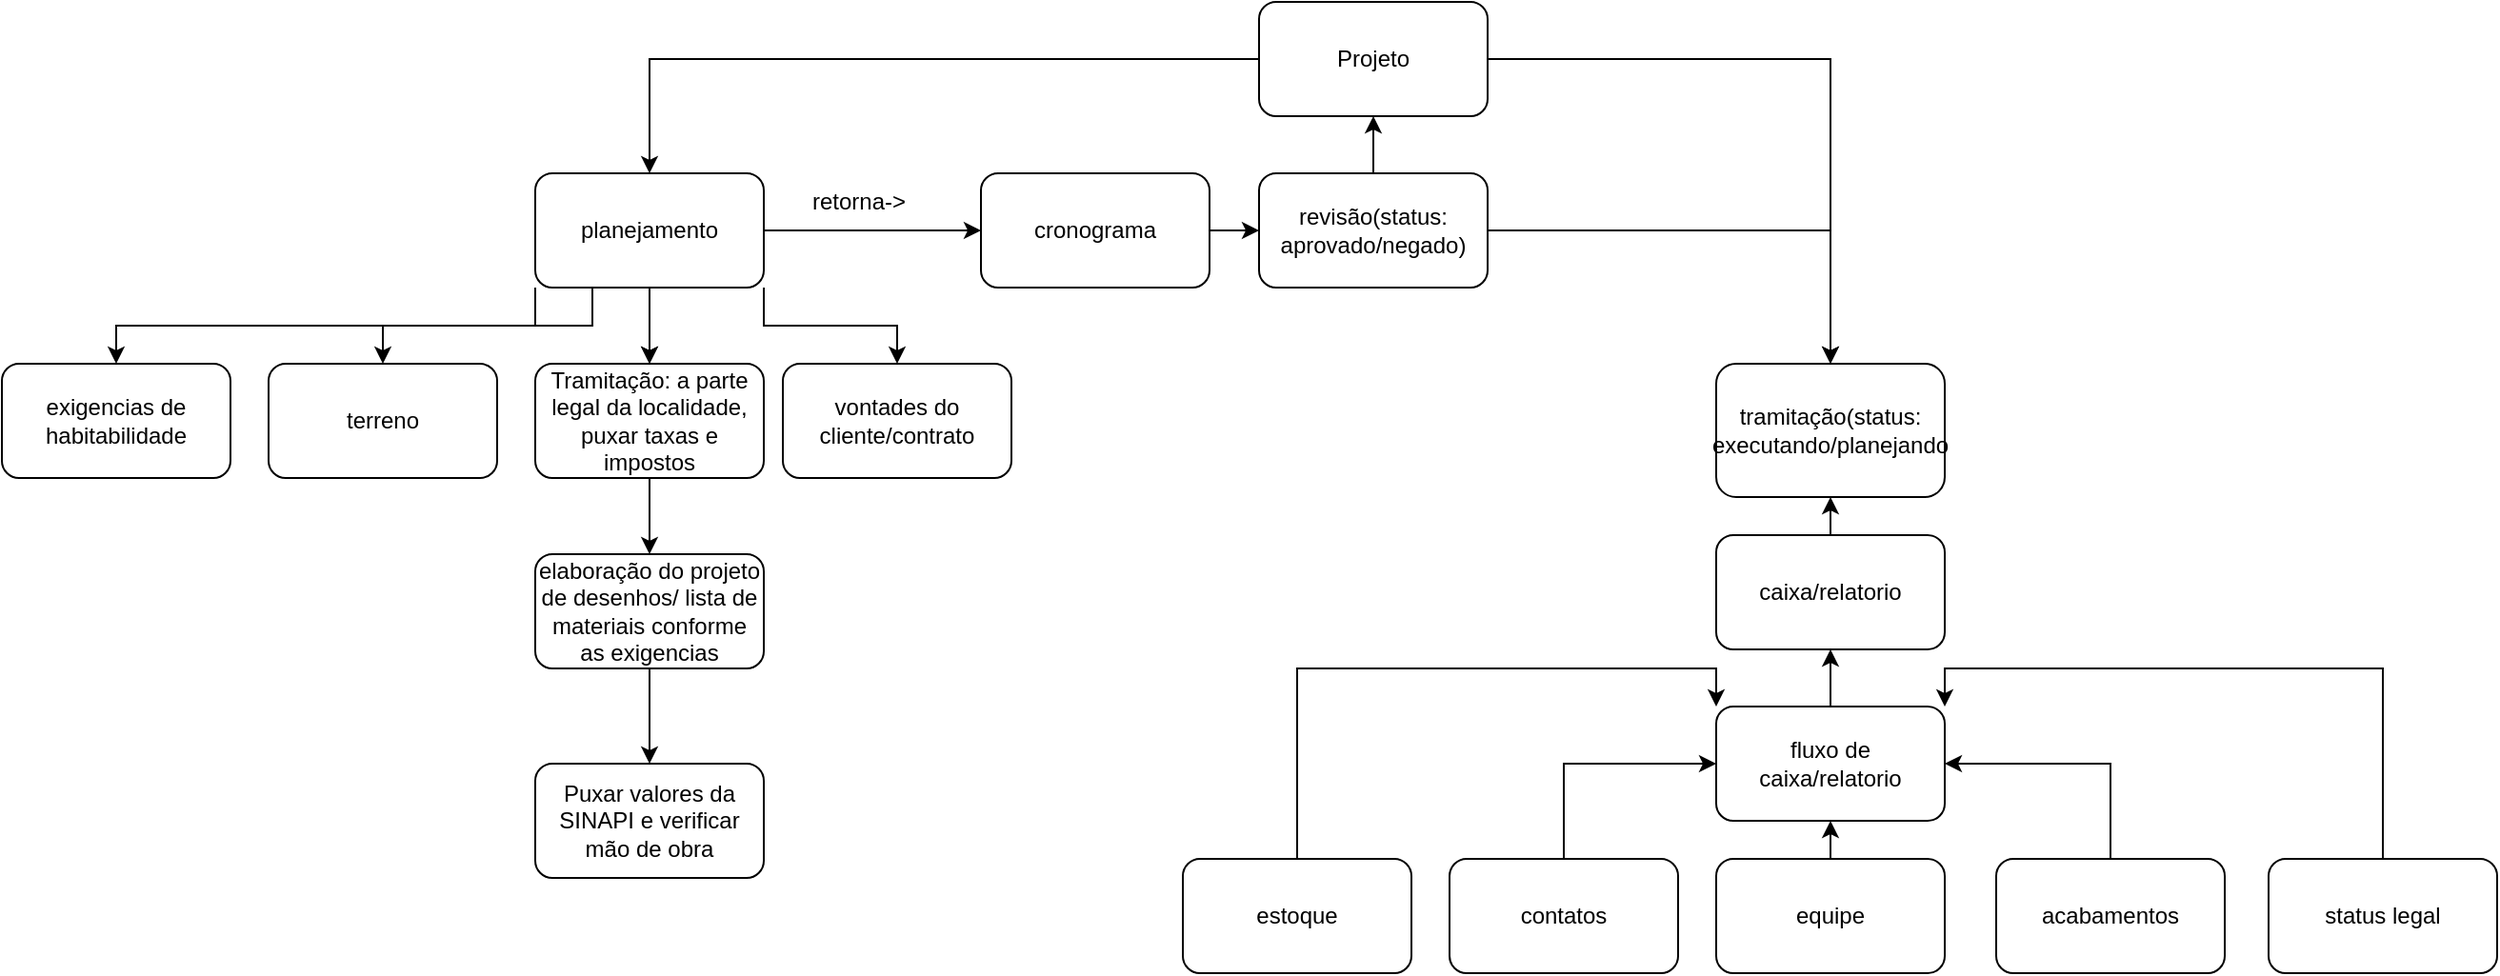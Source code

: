 <mxfile version="21.6.6" type="google">
  <diagram name="Página-1" id="_s-7BlVap8LJwLteyGIJ">
    <mxGraphModel grid="1" page="1" gridSize="10" guides="1" tooltips="1" connect="1" arrows="1" fold="1" pageScale="1" pageWidth="827" pageHeight="1169" math="0" shadow="0">
      <root>
        <mxCell id="0" />
        <mxCell id="1" parent="0" />
        <mxCell id="M8nzN9d_kLPcXdD-NjU2-3" value="" style="edgeStyle=orthogonalEdgeStyle;rounded=0;orthogonalLoop=1;jettySize=auto;html=1;" edge="1" parent="1" source="M8nzN9d_kLPcXdD-NjU2-1" target="M8nzN9d_kLPcXdD-NjU2-2">
          <mxGeometry relative="1" as="geometry" />
        </mxCell>
        <mxCell id="P3LALz3QClFGhnY-o2U3-9" style="edgeStyle=orthogonalEdgeStyle;rounded=0;orthogonalLoop=1;jettySize=auto;html=1;entryX=0.5;entryY=0;entryDx=0;entryDy=0;" edge="1" parent="1" source="M8nzN9d_kLPcXdD-NjU2-1" target="P3LALz3QClFGhnY-o2U3-7">
          <mxGeometry relative="1" as="geometry" />
        </mxCell>
        <mxCell id="M8nzN9d_kLPcXdD-NjU2-1" value="Projeto" style="rounded=1;whiteSpace=wrap;html=1;" vertex="1" parent="1">
          <mxGeometry x="440" y="20" width="120" height="60" as="geometry" />
        </mxCell>
        <mxCell id="M8nzN9d_kLPcXdD-NjU2-11" value="" style="edgeStyle=orthogonalEdgeStyle;rounded=0;orthogonalLoop=1;jettySize=auto;html=1;" edge="1" parent="1" source="M8nzN9d_kLPcXdD-NjU2-18" target="M8nzN9d_kLPcXdD-NjU2-8">
          <mxGeometry relative="1" as="geometry" />
        </mxCell>
        <mxCell id="M8nzN9d_kLPcXdD-NjU2-14" value="" style="edgeStyle=orthogonalEdgeStyle;rounded=0;orthogonalLoop=1;jettySize=auto;html=1;" edge="1" parent="1" source="M8nzN9d_kLPcXdD-NjU2-16" target="M8nzN9d_kLPcXdD-NjU2-1">
          <mxGeometry relative="1" as="geometry">
            <mxPoint x="350" y="70" as="targetPoint" />
          </mxGeometry>
        </mxCell>
        <mxCell id="M8nzN9d_kLPcXdD-NjU2-19" value="" style="edgeStyle=orthogonalEdgeStyle;rounded=0;orthogonalLoop=1;jettySize=auto;html=1;" edge="1" parent="1" source="M8nzN9d_kLPcXdD-NjU2-2" target="M8nzN9d_kLPcXdD-NjU2-18">
          <mxGeometry relative="1" as="geometry" />
        </mxCell>
        <mxCell id="P3LALz3QClFGhnY-o2U3-5" style="edgeStyle=orthogonalEdgeStyle;rounded=0;orthogonalLoop=1;jettySize=auto;html=1;exitX=0;exitY=1;exitDx=0;exitDy=0;entryX=0.5;entryY=0;entryDx=0;entryDy=0;" edge="1" parent="1" source="M8nzN9d_kLPcXdD-NjU2-2" target="M8nzN9d_kLPcXdD-NjU2-4">
          <mxGeometry relative="1" as="geometry" />
        </mxCell>
        <mxCell id="P3LALz3QClFGhnY-o2U3-6" style="edgeStyle=orthogonalEdgeStyle;rounded=0;orthogonalLoop=1;jettySize=auto;html=1;exitX=1;exitY=1;exitDx=0;exitDy=0;entryX=0.5;entryY=0;entryDx=0;entryDy=0;" edge="1" parent="1" source="M8nzN9d_kLPcXdD-NjU2-2" target="M8nzN9d_kLPcXdD-NjU2-6">
          <mxGeometry relative="1" as="geometry" />
        </mxCell>
        <mxCell id="P3LALz3QClFGhnY-o2U3-12" style="edgeStyle=orthogonalEdgeStyle;rounded=0;orthogonalLoop=1;jettySize=auto;html=1;exitX=0.25;exitY=1;exitDx=0;exitDy=0;entryX=0.5;entryY=0;entryDx=0;entryDy=0;" edge="1" parent="1" source="M8nzN9d_kLPcXdD-NjU2-2" target="P3LALz3QClFGhnY-o2U3-10">
          <mxGeometry relative="1" as="geometry" />
        </mxCell>
        <mxCell id="M8nzN9d_kLPcXdD-NjU2-2" value="planejamento" style="rounded=1;whiteSpace=wrap;html=1;" vertex="1" parent="1">
          <mxGeometry x="60" y="110" width="120" height="60" as="geometry" />
        </mxCell>
        <mxCell id="M8nzN9d_kLPcXdD-NjU2-4" value="exigencias de habitabilidade&lt;br&gt;" style="whiteSpace=wrap;html=1;rounded=1;" vertex="1" parent="1">
          <mxGeometry x="-220" y="210" width="120" height="60" as="geometry" />
        </mxCell>
        <mxCell id="M8nzN9d_kLPcXdD-NjU2-6" value="vontades do cliente/contrato" style="whiteSpace=wrap;html=1;rounded=1;" vertex="1" parent="1">
          <mxGeometry x="190" y="210" width="120" height="60" as="geometry" />
        </mxCell>
        <mxCell id="P3LALz3QClFGhnY-o2U3-2" value="" style="edgeStyle=orthogonalEdgeStyle;rounded=0;orthogonalLoop=1;jettySize=auto;html=1;" edge="1" parent="1" source="M8nzN9d_kLPcXdD-NjU2-8" target="P3LALz3QClFGhnY-o2U3-1">
          <mxGeometry relative="1" as="geometry" />
        </mxCell>
        <mxCell id="M8nzN9d_kLPcXdD-NjU2-8" value="elaboração do projeto de desenhos/ lista de materiais conforme as exigencias" style="rounded=1;whiteSpace=wrap;html=1;" vertex="1" parent="1">
          <mxGeometry x="60" y="310" width="120" height="60" as="geometry" />
        </mxCell>
        <mxCell id="M8nzN9d_kLPcXdD-NjU2-17" value="" style="edgeStyle=orthogonalEdgeStyle;rounded=0;orthogonalLoop=1;jettySize=auto;html=1;" edge="1" parent="1" source="M8nzN9d_kLPcXdD-NjU2-20" target="M8nzN9d_kLPcXdD-NjU2-16">
          <mxGeometry relative="1" as="geometry">
            <mxPoint x="180" y="140" as="sourcePoint" />
            <mxPoint x="414" y="80" as="targetPoint" />
          </mxGeometry>
        </mxCell>
        <mxCell id="P3LALz3QClFGhnY-o2U3-8" value="" style="edgeStyle=orthogonalEdgeStyle;rounded=0;orthogonalLoop=1;jettySize=auto;html=1;" edge="1" parent="1" source="M8nzN9d_kLPcXdD-NjU2-16" target="P3LALz3QClFGhnY-o2U3-7">
          <mxGeometry relative="1" as="geometry" />
        </mxCell>
        <mxCell id="M8nzN9d_kLPcXdD-NjU2-16" value="revisão(status: aprovado/negado)" style="rounded=1;whiteSpace=wrap;html=1;" vertex="1" parent="1">
          <mxGeometry x="440" y="110" width="120" height="60" as="geometry" />
        </mxCell>
        <mxCell id="P3LALz3QClFGhnY-o2U3-1" value="Puxar valores da SINAPI e verificar mão de obra" style="whiteSpace=wrap;html=1;rounded=1;" vertex="1" parent="1">
          <mxGeometry x="60" y="420" width="120" height="60" as="geometry" />
        </mxCell>
        <mxCell id="P3LALz3QClFGhnY-o2U3-7" value="tramitação(status: executando/planejando" style="whiteSpace=wrap;html=1;rounded=1;" vertex="1" parent="1">
          <mxGeometry x="680" y="210" width="120" height="70" as="geometry" />
        </mxCell>
        <mxCell id="P3LALz3QClFGhnY-o2U3-10" value="terreno" style="rounded=1;whiteSpace=wrap;html=1;" vertex="1" parent="1">
          <mxGeometry x="-80" y="210" width="120" height="60" as="geometry" />
        </mxCell>
        <mxCell id="P3LALz3QClFGhnY-o2U3-11" value="" style="edgeStyle=orthogonalEdgeStyle;rounded=0;orthogonalLoop=1;jettySize=auto;html=1;" edge="1" parent="1" source="M8nzN9d_kLPcXdD-NjU2-2" target="M8nzN9d_kLPcXdD-NjU2-20">
          <mxGeometry relative="1" as="geometry">
            <mxPoint x="180" y="140" as="sourcePoint" />
            <mxPoint x="440" y="140" as="targetPoint" />
          </mxGeometry>
        </mxCell>
        <mxCell id="M8nzN9d_kLPcXdD-NjU2-20" value="cronograma" style="rounded=1;whiteSpace=wrap;html=1;" vertex="1" parent="1">
          <mxGeometry x="294" y="110" width="120" height="60" as="geometry" />
        </mxCell>
        <mxCell id="P3LALz3QClFGhnY-o2U3-13" value="" style="edgeStyle=orthogonalEdgeStyle;rounded=0;orthogonalLoop=1;jettySize=auto;html=1;" edge="1" parent="1" source="M8nzN9d_kLPcXdD-NjU2-2" target="M8nzN9d_kLPcXdD-NjU2-18">
          <mxGeometry relative="1" as="geometry">
            <mxPoint x="120" y="170" as="sourcePoint" />
            <mxPoint x="120" y="420" as="targetPoint" />
          </mxGeometry>
        </mxCell>
        <mxCell id="M8nzN9d_kLPcXdD-NjU2-18" value="Tramitação: a parte legal da localidade, puxar taxas e impostos" style="whiteSpace=wrap;html=1;rounded=1;" vertex="1" parent="1">
          <mxGeometry x="60" y="210" width="120" height="60" as="geometry" />
        </mxCell>
        <mxCell id="P3LALz3QClFGhnY-o2U3-14" value="retorna-&amp;gt;" style="text;html=1;strokeColor=none;fillColor=none;align=center;verticalAlign=middle;whiteSpace=wrap;rounded=0;" vertex="1" parent="1">
          <mxGeometry x="200" y="110" width="60" height="30" as="geometry" />
        </mxCell>
        <mxCell id="P3LALz3QClFGhnY-o2U3-36" style="edgeStyle=orthogonalEdgeStyle;rounded=0;orthogonalLoop=1;jettySize=auto;html=1;exitX=0.5;exitY=0;exitDx=0;exitDy=0;entryX=0;entryY=0;entryDx=0;entryDy=0;" edge="1" parent="1" source="P3LALz3QClFGhnY-o2U3-15" target="P3LALz3QClFGhnY-o2U3-34">
          <mxGeometry relative="1" as="geometry" />
        </mxCell>
        <mxCell id="P3LALz3QClFGhnY-o2U3-15" value="estoque" style="whiteSpace=wrap;html=1;rounded=1;" vertex="1" parent="1">
          <mxGeometry x="400" y="470" width="120" height="60" as="geometry" />
        </mxCell>
        <mxCell id="P3LALz3QClFGhnY-o2U3-30" style="edgeStyle=orthogonalEdgeStyle;rounded=0;orthogonalLoop=1;jettySize=auto;html=1;exitX=0.5;exitY=0;exitDx=0;exitDy=0;entryX=0.5;entryY=1;entryDx=0;entryDy=0;" edge="1" parent="1" source="P3LALz3QClFGhnY-o2U3-17" target="P3LALz3QClFGhnY-o2U3-34">
          <mxGeometry relative="1" as="geometry" />
        </mxCell>
        <mxCell id="P3LALz3QClFGhnY-o2U3-17" value="equipe" style="whiteSpace=wrap;html=1;rounded=1;" vertex="1" parent="1">
          <mxGeometry x="680" y="470" width="120" height="60" as="geometry" />
        </mxCell>
        <mxCell id="P3LALz3QClFGhnY-o2U3-35" style="edgeStyle=orthogonalEdgeStyle;rounded=0;orthogonalLoop=1;jettySize=auto;html=1;exitX=0.5;exitY=0;exitDx=0;exitDy=0;entryX=1;entryY=0;entryDx=0;entryDy=0;" edge="1" parent="1" source="P3LALz3QClFGhnY-o2U3-19" target="P3LALz3QClFGhnY-o2U3-34">
          <mxGeometry relative="1" as="geometry" />
        </mxCell>
        <mxCell id="P3LALz3QClFGhnY-o2U3-19" value="status legal" style="whiteSpace=wrap;html=1;rounded=1;" vertex="1" parent="1">
          <mxGeometry x="970" y="470" width="120" height="60" as="geometry" />
        </mxCell>
        <mxCell id="P3LALz3QClFGhnY-o2U3-29" style="edgeStyle=orthogonalEdgeStyle;rounded=0;orthogonalLoop=1;jettySize=auto;html=1;exitX=0.5;exitY=0;exitDx=0;exitDy=0;entryX=0;entryY=0.5;entryDx=0;entryDy=0;" edge="1" parent="1" source="P3LALz3QClFGhnY-o2U3-22" target="P3LALz3QClFGhnY-o2U3-34">
          <mxGeometry relative="1" as="geometry" />
        </mxCell>
        <mxCell id="P3LALz3QClFGhnY-o2U3-22" value="contatos" style="rounded=1;whiteSpace=wrap;html=1;" vertex="1" parent="1">
          <mxGeometry x="540" y="470" width="120" height="60" as="geometry" />
        </mxCell>
        <mxCell id="P3LALz3QClFGhnY-o2U3-31" style="edgeStyle=orthogonalEdgeStyle;rounded=0;orthogonalLoop=1;jettySize=auto;html=1;exitX=0.5;exitY=0;exitDx=0;exitDy=0;entryX=1;entryY=0.5;entryDx=0;entryDy=0;" edge="1" parent="1" source="P3LALz3QClFGhnY-o2U3-24" target="P3LALz3QClFGhnY-o2U3-34">
          <mxGeometry relative="1" as="geometry" />
        </mxCell>
        <mxCell id="P3LALz3QClFGhnY-o2U3-24" value="acabamentos" style="rounded=1;whiteSpace=wrap;html=1;" vertex="1" parent="1">
          <mxGeometry x="827" y="470" width="120" height="60" as="geometry" />
        </mxCell>
        <mxCell id="P3LALz3QClFGhnY-o2U3-33" style="edgeStyle=orthogonalEdgeStyle;rounded=0;orthogonalLoop=1;jettySize=auto;html=1;exitX=0.5;exitY=0;exitDx=0;exitDy=0;entryX=0.5;entryY=1;entryDx=0;entryDy=0;" edge="1" parent="1" source="P3LALz3QClFGhnY-o2U3-26" target="P3LALz3QClFGhnY-o2U3-7">
          <mxGeometry relative="1" as="geometry" />
        </mxCell>
        <mxCell id="P3LALz3QClFGhnY-o2U3-26" value="caixa/relatorio" style="rounded=1;whiteSpace=wrap;html=1;" vertex="1" parent="1">
          <mxGeometry x="680" y="300" width="120" height="60" as="geometry" />
        </mxCell>
        <mxCell id="P3LALz3QClFGhnY-o2U3-37" style="edgeStyle=orthogonalEdgeStyle;rounded=0;orthogonalLoop=1;jettySize=auto;html=1;exitX=0.5;exitY=0;exitDx=0;exitDy=0;entryX=0.5;entryY=1;entryDx=0;entryDy=0;" edge="1" parent="1" source="P3LALz3QClFGhnY-o2U3-34" target="P3LALz3QClFGhnY-o2U3-26">
          <mxGeometry relative="1" as="geometry" />
        </mxCell>
        <mxCell id="P3LALz3QClFGhnY-o2U3-34" value="fluxo de caixa/relatorio" style="rounded=1;whiteSpace=wrap;html=1;" vertex="1" parent="1">
          <mxGeometry x="680" y="390" width="120" height="60" as="geometry" />
        </mxCell>
      </root>
    </mxGraphModel>
  </diagram>
</mxfile>
